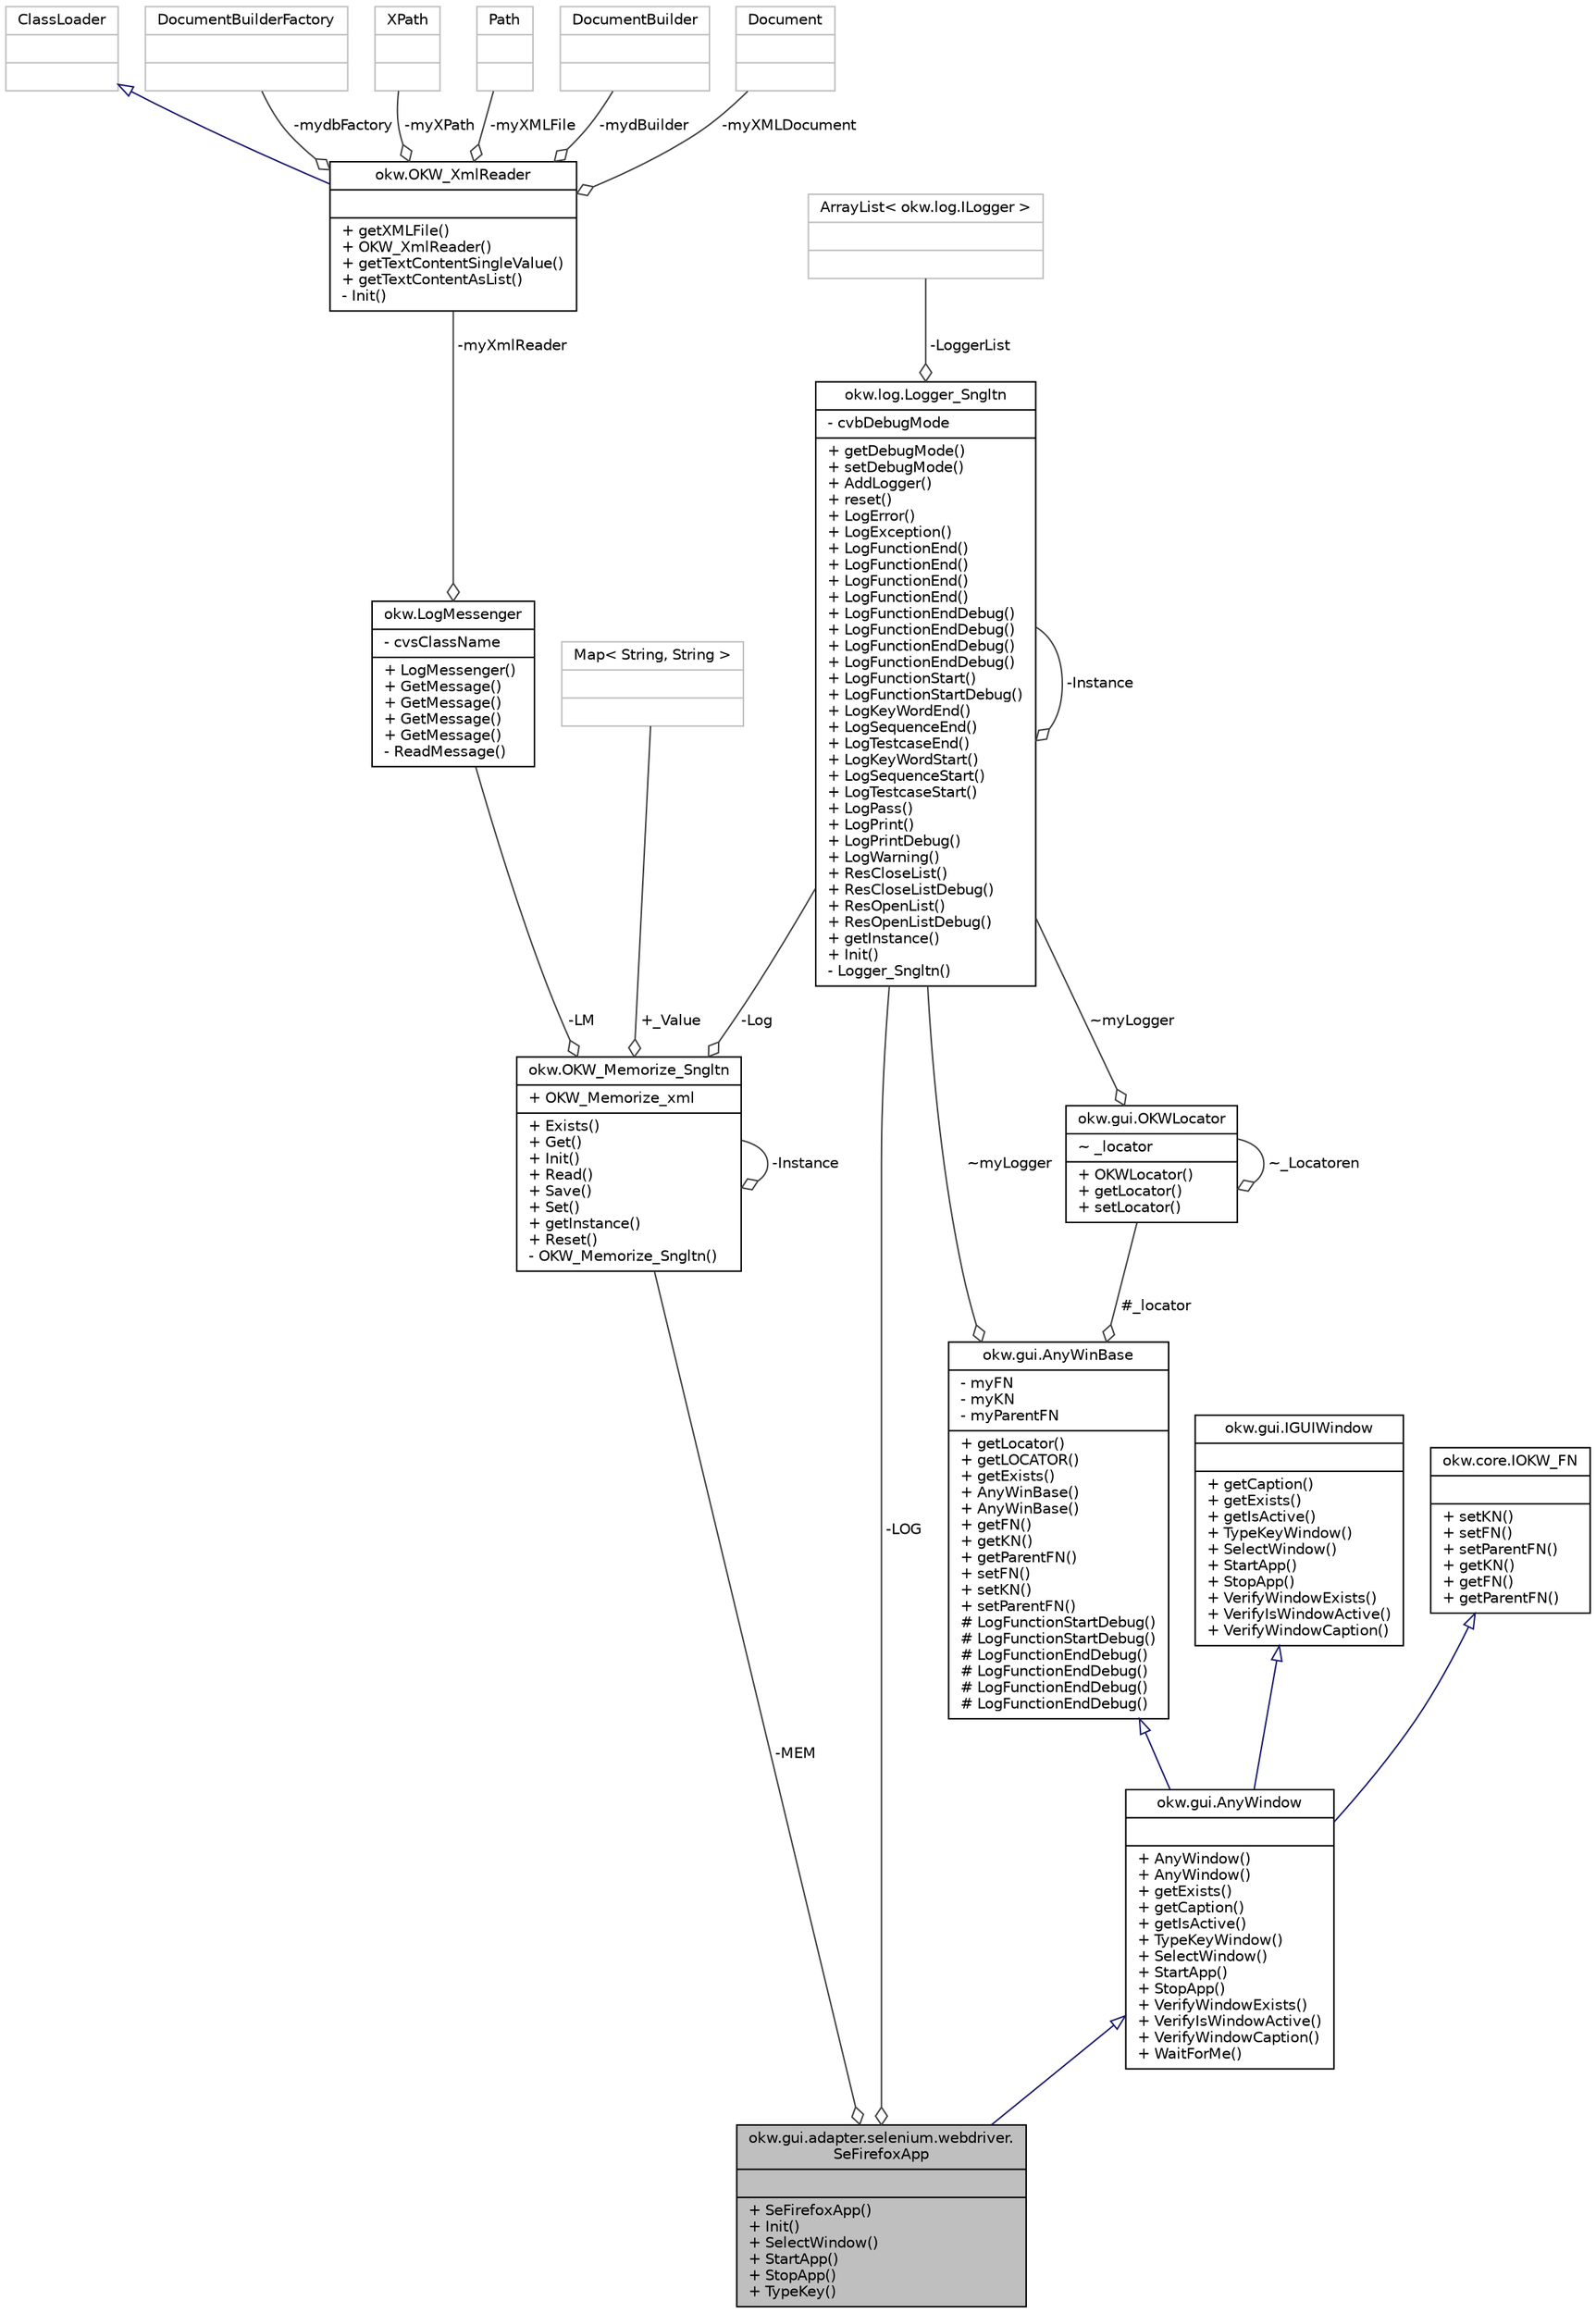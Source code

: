 digraph "okw.gui.adapter.selenium.webdriver.SeFirefoxApp"
{
 // INTERACTIVE_SVG=YES
  edge [fontname="Helvetica",fontsize="10",labelfontname="Helvetica",labelfontsize="10"];
  node [fontname="Helvetica",fontsize="10",shape=record];
  Node6 [label="{okw.gui.adapter.selenium.webdriver.\lSeFirefoxApp\n||+ SeFirefoxApp()\l+ Init()\l+ SelectWindow()\l+ StartApp()\l+ StopApp()\l+ TypeKey()\l}",height=0.2,width=0.4,color="black", fillcolor="grey75", style="filled", fontcolor="black"];
  Node7 -> Node6 [dir="back",color="midnightblue",fontsize="10",style="solid",arrowtail="onormal",fontname="Helvetica"];
  Node7 [label="{okw.gui.AnyWindow\n||+ AnyWindow()\l+ AnyWindow()\l+ getExists()\l+ getCaption()\l+ getIsActive()\l+ TypeKeyWindow()\l+ SelectWindow()\l+ StartApp()\l+ StopApp()\l+ VerifyWindowExists()\l+ VerifyIsWindowActive()\l+ VerifyWindowCaption()\l+ WaitForMe()\l}",height=0.2,width=0.4,color="black", fillcolor="white", style="filled",URL="$classokw_1_1gui_1_1_any_window.html",tooltip="Description of AnyWin. "];
  Node8 -> Node7 [dir="back",color="midnightblue",fontsize="10",style="solid",arrowtail="onormal",fontname="Helvetica"];
  Node8 [label="{okw.gui.AnyWinBase\n|- myFN\l- myKN\l- myParentFN\l|+ getLocator()\l+ getLOCATOR()\l+ getExists()\l+ AnyWinBase()\l+ AnyWinBase()\l+ getFN()\l+ getKN()\l+ getParentFN()\l+ setFN()\l+ setKN()\l+ setParentFN()\l# LogFunctionStartDebug()\l# LogFunctionStartDebug()\l# LogFunctionEndDebug()\l# LogFunctionEndDebug()\l# LogFunctionEndDebug()\l# LogFunctionEndDebug()\l}",height=0.2,width=0.4,color="black", fillcolor="white", style="filled",URL="$classokw_1_1gui_1_1_any_win_base.html",tooltip="Description of AnyWin. "];
  Node9 -> Node8 [color="grey25",fontsize="10",style="solid",label=" #_locator" ,arrowhead="odiamond",fontname="Helvetica"];
  Node9 [label="{okw.gui.OKWLocator\n|~ _locator\l|+ OKWLocator()\l+ getLocator()\l+ setLocator()\l}",height=0.2,width=0.4,color="black", fillcolor="white", style="filled",URL="$classokw_1_1gui_1_1_o_k_w_locator.html",tooltip="Description of OKWLocator. "];
  Node9 -> Node9 [color="grey25",fontsize="10",style="solid",label=" ~_Locatoren" ,arrowhead="odiamond",fontname="Helvetica"];
  Node10 -> Node9 [color="grey25",fontsize="10",style="solid",label=" ~myLogger" ,arrowhead="odiamond",fontname="Helvetica"];
  Node10 [label="{okw.log.Logger_Sngltn\n|- cvbDebugMode\l|+ getDebugMode()\l+ setDebugMode()\l+ AddLogger()\l+ reset()\l+ LogError()\l+ LogException()\l+ LogFunctionEnd()\l+ LogFunctionEnd()\l+ LogFunctionEnd()\l+ LogFunctionEnd()\l+ LogFunctionEndDebug()\l+ LogFunctionEndDebug()\l+ LogFunctionEndDebug()\l+ LogFunctionEndDebug()\l+ LogFunctionStart()\l+ LogFunctionStartDebug()\l+ LogKeyWordEnd()\l+ LogSequenceEnd()\l+ LogTestcaseEnd()\l+ LogKeyWordStart()\l+ LogSequenceStart()\l+ LogTestcaseStart()\l+ LogPass()\l+ LogPrint()\l+ LogPrintDebug()\l+ LogWarning()\l+ ResCloseList()\l+ ResCloseListDebug()\l+ ResOpenList()\l+ ResOpenListDebug()\l+ getInstance()\l+ Init()\l- Logger_Sngltn()\l}",height=0.2,width=0.4,color="black", fillcolor="white", style="filled",URL="$classokw_1_1log_1_1_logger___sngltn.html"];
  Node11 -> Node10 [color="grey25",fontsize="10",style="solid",label=" -LoggerList" ,arrowhead="odiamond",fontname="Helvetica"];
  Node11 [label="{ArrayList\< okw.log.ILogger \>\n||}",height=0.2,width=0.4,color="grey75", fillcolor="white", style="filled"];
  Node10 -> Node10 [color="grey25",fontsize="10",style="solid",label=" -Instance" ,arrowhead="odiamond",fontname="Helvetica"];
  Node10 -> Node8 [color="grey25",fontsize="10",style="solid",label=" ~myLogger" ,arrowhead="odiamond",fontname="Helvetica"];
  Node12 -> Node7 [dir="back",color="midnightblue",fontsize="10",style="solid",arrowtail="onormal",fontname="Helvetica"];
  Node12 [label="{okw.gui.IGUIWindow\n||+ getCaption()\l+ getExists()\l+ getIsActive()\l+ TypeKeyWindow()\l+ SelectWindow()\l+ StartApp()\l+ StopApp()\l+ VerifyWindowExists()\l+ VerifyIsWindowActive()\l+ VerifyWindowCaption()\l}",height=0.2,width=0.4,color="black", fillcolor="white", style="filled",URL="$interfaceokw_1_1gui_1_1_i_g_u_i_window.html"];
  Node13 -> Node7 [dir="back",color="midnightblue",fontsize="10",style="solid",arrowtail="onormal",fontname="Helvetica"];
  Node13 [label="{okw.core.IOKW_FN\n||+ setKN()\l+ setFN()\l+ setParentFN()\l+ getKN()\l+ getFN()\l+ getParentFN()\l}",height=0.2,width=0.4,color="black", fillcolor="white", style="filled",URL="$interfaceokw_1_1core_1_1_i_o_k_w___f_n.html"];
  Node14 -> Node6 [color="grey25",fontsize="10",style="solid",label=" -MEM" ,arrowhead="odiamond",fontname="Helvetica"];
  Node14 [label="{okw.OKW_Memorize_Sngltn\n|+ OKW_Memorize_xml\l|+ Exists()\l+ Get()\l+ Init()\l+ Read()\l+ Save()\l+ Set()\l+ getInstance()\l+ Reset()\l- OKW_Memorize_Sngltn()\l}",height=0.2,width=0.4,color="black", fillcolor="white", style="filled",URL="$classokw_1_1_o_k_w___memorize___sngltn.html",tooltip="OKW_Memorize ist die Speicher-Klasse hinter den Merke*-Schlüsselwörter. "];
  Node15 -> Node14 [color="grey25",fontsize="10",style="solid",label=" -LM" ,arrowhead="odiamond",fontname="Helvetica"];
  Node15 [label="{okw.LogMessenger\n|- cvsClassName\l|+ LogMessenger()\l+ GetMessage()\l+ GetMessage()\l+ GetMessage()\l+ GetMessage()\l- ReadMessage()\l}",height=0.2,width=0.4,color="black", fillcolor="white", style="filled",URL="$classokw_1_1_log_messenger.html",tooltip="LogMessenger liest Log-Meldungen sprachspezifisch für die im Konstruktor gegeben Klasse aus der Zugeh..."];
  Node16 -> Node15 [color="grey25",fontsize="10",style="solid",label=" -myXmlReader" ,arrowhead="odiamond",fontname="Helvetica"];
  Node16 [label="{okw.OKW_XmlReader\n||+ getXMLFile()\l+ OKW_XmlReader()\l+ getTextContentSingleValue()\l+ getTextContentAsList()\l- Init()\l}",height=0.2,width=0.4,color="black", fillcolor="white", style="filled",URL="$classokw_1_1_o_k_w___xml_reader.html"];
  Node17 -> Node16 [dir="back",color="midnightblue",fontsize="10",style="solid",arrowtail="onormal",fontname="Helvetica"];
  Node17 [label="{ClassLoader\n||}",height=0.2,width=0.4,color="grey75", fillcolor="white", style="filled"];
  Node18 -> Node16 [color="grey25",fontsize="10",style="solid",label=" -mydbFactory" ,arrowhead="odiamond",fontname="Helvetica"];
  Node18 [label="{DocumentBuilderFactory\n||}",height=0.2,width=0.4,color="grey75", fillcolor="white", style="filled"];
  Node19 -> Node16 [color="grey25",fontsize="10",style="solid",label=" -myXPath" ,arrowhead="odiamond",fontname="Helvetica"];
  Node19 [label="{XPath\n||}",height=0.2,width=0.4,color="grey75", fillcolor="white", style="filled"];
  Node20 -> Node16 [color="grey25",fontsize="10",style="solid",label=" -myXMLFile" ,arrowhead="odiamond",fontname="Helvetica"];
  Node20 [label="{Path\n||}",height=0.2,width=0.4,color="grey75", fillcolor="white", style="filled"];
  Node21 -> Node16 [color="grey25",fontsize="10",style="solid",label=" -mydBuilder" ,arrowhead="odiamond",fontname="Helvetica"];
  Node21 [label="{DocumentBuilder\n||}",height=0.2,width=0.4,color="grey75", fillcolor="white", style="filled"];
  Node22 -> Node16 [color="grey25",fontsize="10",style="solid",label=" -myXMLDocument" ,arrowhead="odiamond",fontname="Helvetica"];
  Node22 [label="{Document\n||}",height=0.2,width=0.4,color="grey75", fillcolor="white", style="filled"];
  Node23 -> Node14 [color="grey25",fontsize="10",style="solid",label=" +_Value" ,arrowhead="odiamond",fontname="Helvetica"];
  Node23 [label="{Map\< String, String \>\n||}",height=0.2,width=0.4,color="grey75", fillcolor="white", style="filled"];
  Node14 -> Node14 [color="grey25",fontsize="10",style="solid",label=" -Instance" ,arrowhead="odiamond",fontname="Helvetica"];
  Node10 -> Node14 [color="grey25",fontsize="10",style="solid",label=" -Log" ,arrowhead="odiamond",fontname="Helvetica"];
  Node10 -> Node6 [color="grey25",fontsize="10",style="solid",label=" -LOG" ,arrowhead="odiamond",fontname="Helvetica"];
}
